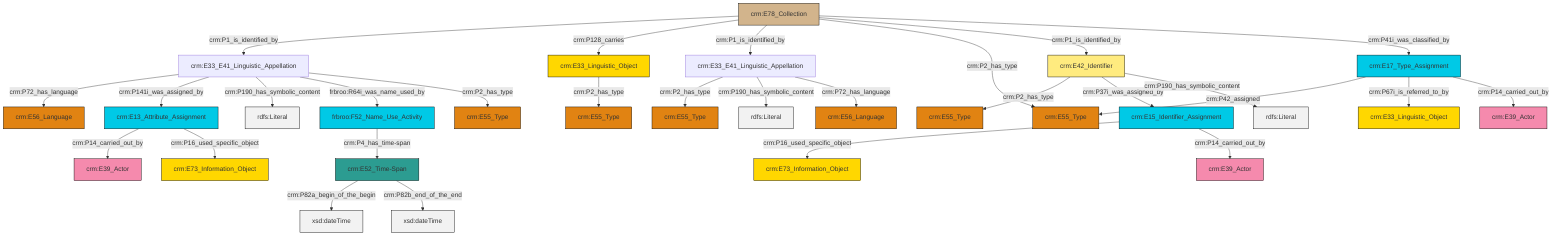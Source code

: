 graph TD
classDef Literal fill:#f2f2f2,stroke:#000000;
classDef CRM_Entity fill:#FFFFFF,stroke:#000000;
classDef Temporal_Entity fill:#00C9E6, stroke:#000000;
classDef Type fill:#E18312, stroke:#000000;
classDef Time-Span fill:#2C9C91, stroke:#000000;
classDef Appellation fill:#FFEB7F, stroke:#000000;
classDef Place fill:#008836, stroke:#000000;
classDef Persistent_Item fill:#B266B2, stroke:#000000;
classDef Conceptual_Object fill:#FFD700, stroke:#000000;
classDef Physical_Thing fill:#D2B48C, stroke:#000000;
classDef Actor fill:#f58aad, stroke:#000000;
classDef PC_Classes fill:#4ce600, stroke:#000000;
classDef Multi fill:#cccccc,stroke:#000000;

4["crm:E42_Identifier"]:::Appellation -->|crm:P2_has_type| 5["crm:E55_Type"]:::Type
8["crm:E33_E41_Linguistic_Appellation"]:::Default -->|crm:P2_has_type| 9["crm:E55_Type"]:::Type
0["crm:E17_Type_Assignment"]:::Temporal_Entity -->|crm:P42_assigned| 10["crm:E55_Type"]:::Type
0["crm:E17_Type_Assignment"]:::Temporal_Entity -->|crm:P67i_is_referred_to_by| 11["crm:E33_Linguistic_Object"]:::Conceptual_Object
14["crm:E78_Collection"]:::Physical_Thing -->|crm:P1_is_identified_by| 15["crm:E33_E41_Linguistic_Appellation"]:::Default
14["crm:E78_Collection"]:::Physical_Thing -->|crm:P128_carries| 6["crm:E33_Linguistic_Object"]:::Conceptual_Object
15["crm:E33_E41_Linguistic_Appellation"]:::Default -->|crm:P72_has_language| 16["crm:E56_Language"]:::Type
4["crm:E42_Identifier"]:::Appellation -->|crm:P37i_was_assigned_by| 22["crm:E15_Identifier_Assignment"]:::Temporal_Entity
22["crm:E15_Identifier_Assignment"]:::Temporal_Entity -->|crm:P16_used_specific_object| 20["crm:E73_Information_Object"]:::Conceptual_Object
15["crm:E33_E41_Linguistic_Appellation"]:::Default -->|crm:P141i_was_assigned_by| 23["crm:E13_Attribute_Assignment"]:::Temporal_Entity
26["crm:E52_Time-Span"]:::Time-Span -->|crm:P82a_begin_of_the_begin| 27[xsd:dateTime]:::Literal
8["crm:E33_E41_Linguistic_Appellation"]:::Default -->|crm:P190_has_symbolic_content| 28[rdfs:Literal]:::Literal
4["crm:E42_Identifier"]:::Appellation -->|crm:P190_has_symbolic_content| 29[rdfs:Literal]:::Literal
8["crm:E33_E41_Linguistic_Appellation"]:::Default -->|crm:P72_has_language| 12["crm:E56_Language"]:::Type
15["crm:E33_E41_Linguistic_Appellation"]:::Default -->|crm:P190_has_symbolic_content| 38[rdfs:Literal]:::Literal
23["crm:E13_Attribute_Assignment"]:::Temporal_Entity -->|crm:P14_carried_out_by| 24["crm:E39_Actor"]:::Actor
14["crm:E78_Collection"]:::Physical_Thing -->|crm:P1_is_identified_by| 8["crm:E33_E41_Linguistic_Appellation"]:::Default
14["crm:E78_Collection"]:::Physical_Thing -->|crm:P2_has_type| 10["crm:E55_Type"]:::Type
22["crm:E15_Identifier_Assignment"]:::Temporal_Entity -->|crm:P14_carried_out_by| 41["crm:E39_Actor"]:::Actor
6["crm:E33_Linguistic_Object"]:::Conceptual_Object -->|crm:P2_has_type| 39["crm:E55_Type"]:::Type
14["crm:E78_Collection"]:::Physical_Thing -->|crm:P1_is_identified_by| 4["crm:E42_Identifier"]:::Appellation
23["crm:E13_Attribute_Assignment"]:::Temporal_Entity -->|crm:P16_used_specific_object| 31["crm:E73_Information_Object"]:::Conceptual_Object
18["frbroo:F52_Name_Use_Activity"]:::Temporal_Entity -->|crm:P4_has_time-span| 26["crm:E52_Time-Span"]:::Time-Span
15["crm:E33_E41_Linguistic_Appellation"]:::Default -->|frbroo:R64i_was_name_used_by| 18["frbroo:F52_Name_Use_Activity"]:::Temporal_Entity
26["crm:E52_Time-Span"]:::Time-Span -->|crm:P82b_end_of_the_end| 48[xsd:dateTime]:::Literal
0["crm:E17_Type_Assignment"]:::Temporal_Entity -->|crm:P14_carried_out_by| 33["crm:E39_Actor"]:::Actor
15["crm:E33_E41_Linguistic_Appellation"]:::Default -->|crm:P2_has_type| 2["crm:E55_Type"]:::Type
14["crm:E78_Collection"]:::Physical_Thing -->|crm:P41i_was_classified_by| 0["crm:E17_Type_Assignment"]:::Temporal_Entity